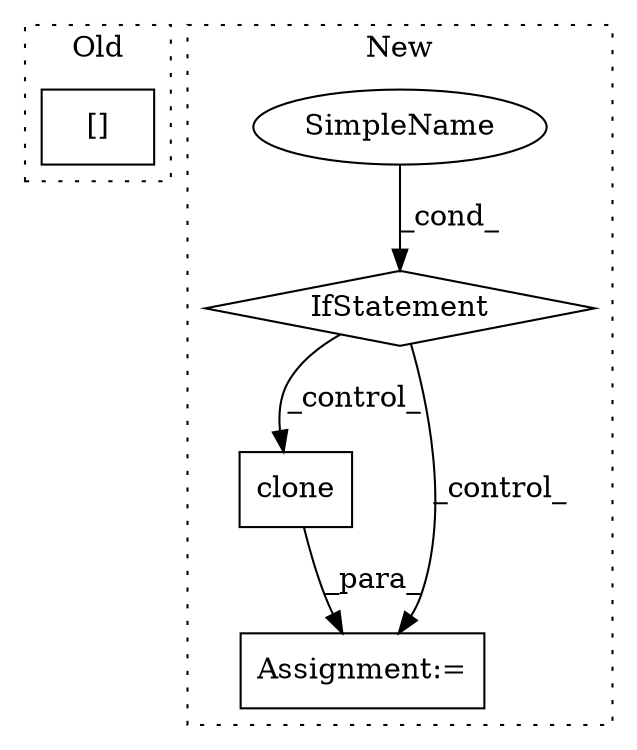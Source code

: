 digraph G {
subgraph cluster0 {
1 [label="[]" a="2" s="8407,8416" l="7,1" shape="box"];
label = "Old";
style="dotted";
}
subgraph cluster1 {
2 [label="clone" a="32" s="8601" l="7" shape="box"];
3 [label="Assignment:=" a="7" s="8545" l="1" shape="box"];
4 [label="SimpleName" a="42" s="8515" l="4" shape="ellipse"];
5 [label="IfStatement" a="25" s="8511,8519" l="4,2" shape="diamond"];
label = "New";
style="dotted";
}
2 -> 3 [label="_para_"];
4 -> 5 [label="_cond_"];
5 -> 2 [label="_control_"];
5 -> 3 [label="_control_"];
}